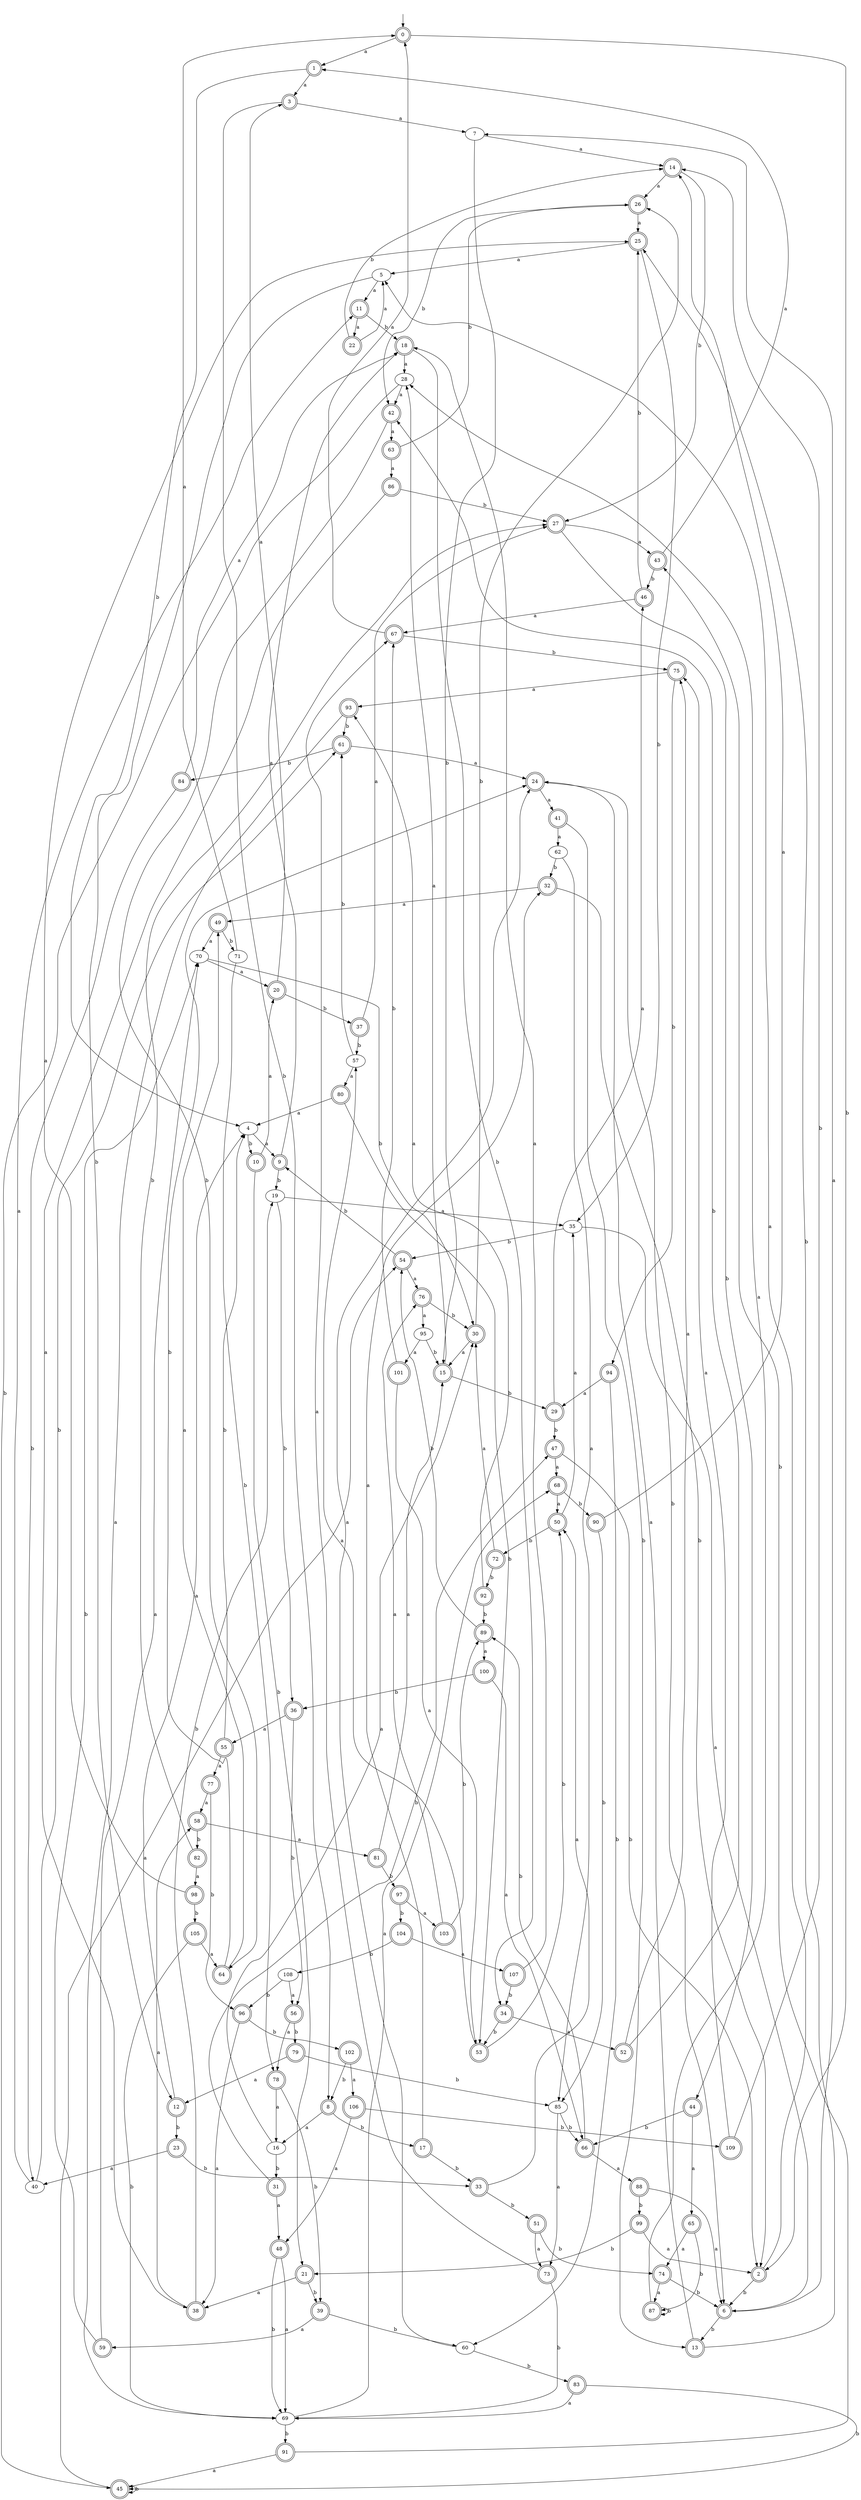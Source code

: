 digraph RandomDFA {
  __start0 [label="", shape=none];
  __start0 -> 0 [label=""];
  0 [shape=circle] [shape=doublecircle]
  0 -> 1 [label="a"]
  0 -> 2 [label="b"]
  1 [shape=doublecircle]
  1 -> 3 [label="a"]
  1 -> 4 [label="b"]
  2 [shape=doublecircle]
  2 -> 5 [label="a"]
  2 -> 6 [label="b"]
  3 [shape=doublecircle]
  3 -> 7 [label="a"]
  3 -> 8 [label="b"]
  4
  4 -> 9 [label="a"]
  4 -> 10 [label="b"]
  5
  5 -> 11 [label="a"]
  5 -> 12 [label="b"]
  6 [shape=doublecircle]
  6 -> 7 [label="a"]
  6 -> 13 [label="b"]
  7
  7 -> 14 [label="a"]
  7 -> 15 [label="b"]
  8 [shape=doublecircle]
  8 -> 16 [label="a"]
  8 -> 17 [label="b"]
  9 [shape=doublecircle]
  9 -> 18 [label="a"]
  9 -> 19 [label="b"]
  10 [shape=doublecircle]
  10 -> 20 [label="a"]
  10 -> 21 [label="b"]
  11 [shape=doublecircle]
  11 -> 22 [label="a"]
  11 -> 18 [label="b"]
  12 [shape=doublecircle]
  12 -> 4 [label="a"]
  12 -> 23 [label="b"]
  13 [shape=doublecircle]
  13 -> 24 [label="a"]
  13 -> 25 [label="b"]
  14 [shape=doublecircle]
  14 -> 26 [label="a"]
  14 -> 27 [label="b"]
  15 [shape=doublecircle]
  15 -> 28 [label="a"]
  15 -> 29 [label="b"]
  16
  16 -> 30 [label="a"]
  16 -> 31 [label="b"]
  17 [shape=doublecircle]
  17 -> 32 [label="a"]
  17 -> 33 [label="b"]
  18 [shape=doublecircle]
  18 -> 28 [label="a"]
  18 -> 34 [label="b"]
  19
  19 -> 35 [label="a"]
  19 -> 36 [label="b"]
  20 [shape=doublecircle]
  20 -> 3 [label="a"]
  20 -> 37 [label="b"]
  21 [shape=doublecircle]
  21 -> 38 [label="a"]
  21 -> 39 [label="b"]
  22 [shape=doublecircle]
  22 -> 5 [label="a"]
  22 -> 14 [label="b"]
  23 [shape=doublecircle]
  23 -> 40 [label="a"]
  23 -> 33 [label="b"]
  24 [shape=doublecircle]
  24 -> 41 [label="a"]
  24 -> 6 [label="b"]
  25 [shape=doublecircle]
  25 -> 5 [label="a"]
  25 -> 35 [label="b"]
  26 [shape=doublecircle]
  26 -> 25 [label="a"]
  26 -> 42 [label="b"]
  27 [shape=doublecircle]
  27 -> 43 [label="a"]
  27 -> 44 [label="b"]
  28
  28 -> 42 [label="a"]
  28 -> 45 [label="b"]
  29 [shape=doublecircle]
  29 -> 46 [label="a"]
  29 -> 47 [label="b"]
  30 [shape=doublecircle]
  30 -> 15 [label="a"]
  30 -> 26 [label="b"]
  31 [shape=doublecircle]
  31 -> 48 [label="a"]
  31 -> 47 [label="b"]
  32 [shape=doublecircle]
  32 -> 49 [label="a"]
  32 -> 2 [label="b"]
  33 [shape=doublecircle]
  33 -> 50 [label="a"]
  33 -> 51 [label="b"]
  34 [shape=doublecircle]
  34 -> 52 [label="a"]
  34 -> 53 [label="b"]
  35
  35 -> 6 [label="a"]
  35 -> 54 [label="b"]
  36 [shape=doublecircle]
  36 -> 55 [label="a"]
  36 -> 56 [label="b"]
  37 [shape=doublecircle]
  37 -> 27 [label="a"]
  37 -> 57 [label="b"]
  38 [shape=doublecircle]
  38 -> 58 [label="a"]
  38 -> 19 [label="b"]
  39 [shape=doublecircle]
  39 -> 59 [label="a"]
  39 -> 60 [label="b"]
  40
  40 -> 11 [label="a"]
  40 -> 61 [label="b"]
  41 [shape=doublecircle]
  41 -> 62 [label="a"]
  41 -> 13 [label="b"]
  42 [shape=doublecircle]
  42 -> 63 [label="a"]
  42 -> 64 [label="b"]
  43 [shape=doublecircle]
  43 -> 1 [label="a"]
  43 -> 46 [label="b"]
  44 [shape=doublecircle]
  44 -> 65 [label="a"]
  44 -> 66 [label="b"]
  45 [shape=doublecircle]
  45 -> 54 [label="a"]
  45 -> 45 [label="b"]
  46 [shape=doublecircle]
  46 -> 67 [label="a"]
  46 -> 25 [label="b"]
  47 [shape=doublecircle]
  47 -> 68 [label="a"]
  47 -> 2 [label="b"]
  48 [shape=doublecircle]
  48 -> 69 [label="a"]
  48 -> 69 [label="b"]
  49 [shape=doublecircle]
  49 -> 70 [label="a"]
  49 -> 71 [label="b"]
  50 [shape=doublecircle]
  50 -> 35 [label="a"]
  50 -> 72 [label="b"]
  51 [shape=doublecircle]
  51 -> 73 [label="a"]
  51 -> 74 [label="b"]
  52 [shape=doublecircle]
  52 -> 75 [label="a"]
  52 -> 42 [label="b"]
  53 [shape=doublecircle]
  53 -> 57 [label="a"]
  53 -> 50 [label="b"]
  54 [shape=doublecircle]
  54 -> 76 [label="a"]
  54 -> 9 [label="b"]
  55 [shape=doublecircle]
  55 -> 77 [label="a"]
  55 -> 4 [label="b"]
  56 [shape=doublecircle]
  56 -> 78 [label="a"]
  56 -> 79 [label="b"]
  57
  57 -> 80 [label="a"]
  57 -> 61 [label="b"]
  58 [shape=doublecircle]
  58 -> 81 [label="a"]
  58 -> 82 [label="b"]
  59 [shape=doublecircle]
  59 -> 70 [label="a"]
  59 -> 70 [label="b"]
  60
  60 -> 24 [label="a"]
  60 -> 83 [label="b"]
  61 [shape=doublecircle]
  61 -> 24 [label="a"]
  61 -> 84 [label="b"]
  62
  62 -> 85 [label="a"]
  62 -> 32 [label="b"]
  63 [shape=doublecircle]
  63 -> 86 [label="a"]
  63 -> 26 [label="b"]
  64 [shape=doublecircle]
  64 -> 49 [label="a"]
  64 -> 24 [label="b"]
  65 [shape=doublecircle]
  65 -> 74 [label="a"]
  65 -> 87 [label="b"]
  66 [shape=doublecircle]
  66 -> 88 [label="a"]
  66 -> 89 [label="b"]
  67 [shape=doublecircle]
  67 -> 0 [label="a"]
  67 -> 75 [label="b"]
  68 [shape=doublecircle]
  68 -> 50 [label="a"]
  68 -> 90 [label="b"]
  69
  69 -> 68 [label="a"]
  69 -> 91 [label="b"]
  70
  70 -> 20 [label="a"]
  70 -> 30 [label="b"]
  71
  71 -> 0 [label="a"]
  71 -> 78 [label="b"]
  72 [shape=doublecircle]
  72 -> 30 [label="a"]
  72 -> 92 [label="b"]
  73 [shape=doublecircle]
  73 -> 67 [label="a"]
  73 -> 69 [label="b"]
  74 [shape=doublecircle]
  74 -> 87 [label="a"]
  74 -> 6 [label="b"]
  75 [shape=doublecircle]
  75 -> 93 [label="a"]
  75 -> 94 [label="b"]
  76 [shape=doublecircle]
  76 -> 95 [label="a"]
  76 -> 30 [label="b"]
  77 [shape=doublecircle]
  77 -> 58 [label="a"]
  77 -> 96 [label="b"]
  78 [shape=doublecircle]
  78 -> 16 [label="a"]
  78 -> 39 [label="b"]
  79 [shape=doublecircle]
  79 -> 12 [label="a"]
  79 -> 85 [label="b"]
  80 [shape=doublecircle]
  80 -> 4 [label="a"]
  80 -> 53 [label="b"]
  81 [shape=doublecircle]
  81 -> 15 [label="a"]
  81 -> 97 [label="b"]
  82 [shape=doublecircle]
  82 -> 98 [label="a"]
  82 -> 27 [label="b"]
  83 [shape=doublecircle]
  83 -> 69 [label="a"]
  83 -> 45 [label="b"]
  84 [shape=doublecircle]
  84 -> 18 [label="a"]
  84 -> 40 [label="b"]
  85
  85 -> 73 [label="a"]
  85 -> 66 [label="b"]
  86 [shape=doublecircle]
  86 -> 38 [label="a"]
  86 -> 27 [label="b"]
  87 [shape=doublecircle]
  87 -> 28 [label="a"]
  87 -> 87 [label="b"]
  88 [shape=doublecircle]
  88 -> 6 [label="a"]
  88 -> 99 [label="b"]
  89 [shape=doublecircle]
  89 -> 100 [label="a"]
  89 -> 54 [label="b"]
  90 [shape=doublecircle]
  90 -> 14 [label="a"]
  90 -> 85 [label="b"]
  91 [shape=doublecircle]
  91 -> 45 [label="a"]
  91 -> 43 [label="b"]
  92 [shape=doublecircle]
  92 -> 93 [label="a"]
  92 -> 89 [label="b"]
  93 [shape=doublecircle]
  93 -> 69 [label="a"]
  93 -> 61 [label="b"]
  94 [shape=doublecircle]
  94 -> 29 [label="a"]
  94 -> 60 [label="b"]
  95
  95 -> 101 [label="a"]
  95 -> 15 [label="b"]
  96 [shape=doublecircle]
  96 -> 38 [label="a"]
  96 -> 102 [label="b"]
  97 [shape=doublecircle]
  97 -> 103 [label="a"]
  97 -> 104 [label="b"]
  98 [shape=doublecircle]
  98 -> 25 [label="a"]
  98 -> 105 [label="b"]
  99 [shape=doublecircle]
  99 -> 2 [label="a"]
  99 -> 21 [label="b"]
  100 [shape=doublecircle]
  100 -> 66 [label="a"]
  100 -> 36 [label="b"]
  101 [shape=doublecircle]
  101 -> 53 [label="a"]
  101 -> 67 [label="b"]
  102 [shape=doublecircle]
  102 -> 106 [label="a"]
  102 -> 8 [label="b"]
  103 [shape=doublecircle]
  103 -> 76 [label="a"]
  103 -> 89 [label="b"]
  104 [shape=doublecircle]
  104 -> 107 [label="a"]
  104 -> 108 [label="b"]
  105 [shape=doublecircle]
  105 -> 64 [label="a"]
  105 -> 69 [label="b"]
  106 [shape=doublecircle]
  106 -> 48 [label="a"]
  106 -> 109 [label="b"]
  107 [shape=doublecircle]
  107 -> 18 [label="a"]
  107 -> 34 [label="b"]
  108
  108 -> 56 [label="a"]
  108 -> 96 [label="b"]
  109 [shape=doublecircle]
  109 -> 75 [label="a"]
  109 -> 14 [label="b"]
}
